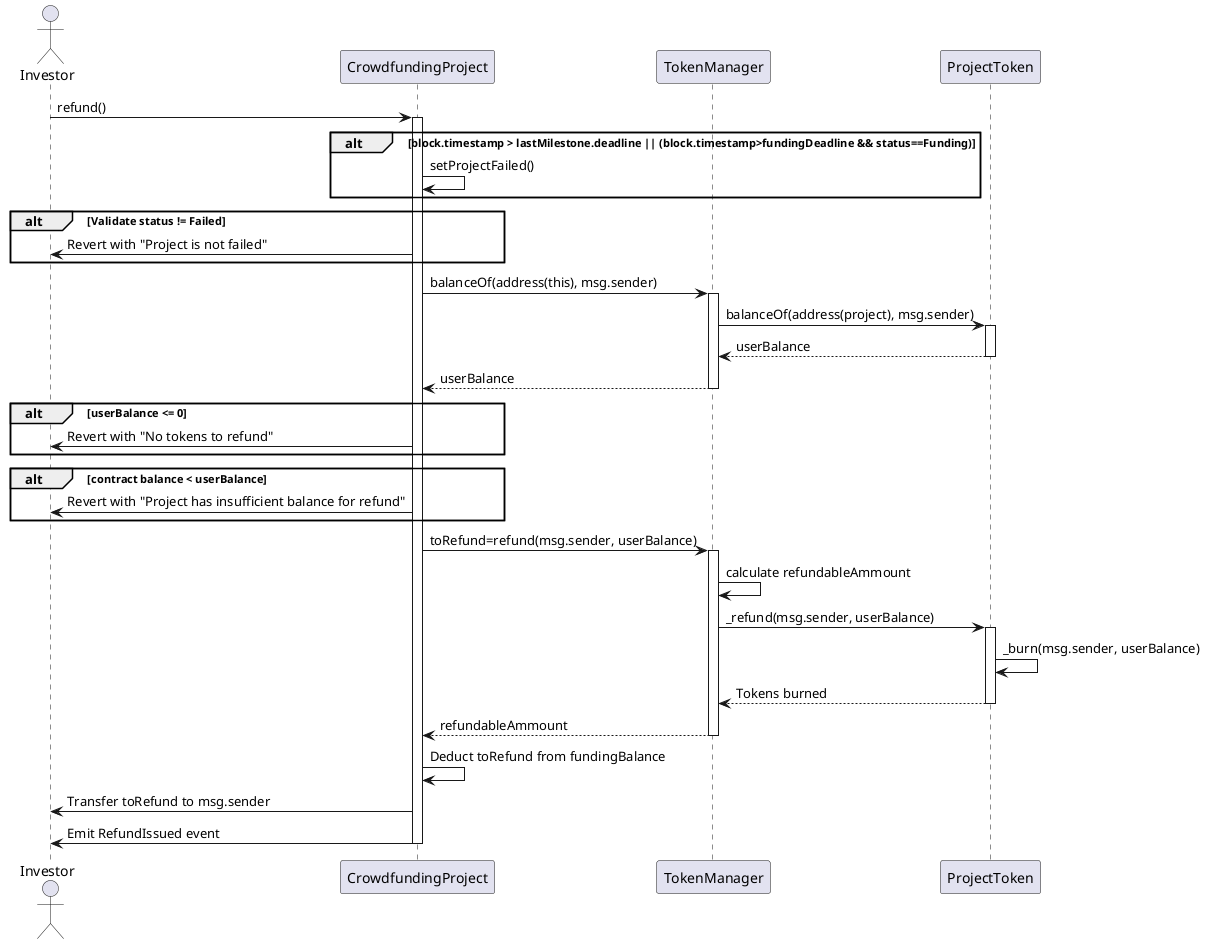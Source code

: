 @startuml
actor Investor
participant CrowdfundingProject
participant TokenManager

Investor -> CrowdfundingProject: refund()
activate CrowdfundingProject

alt block.timestamp > lastMilestone.deadline || (block.timestamp>fundingDeadline && status==Funding)
    CrowdfundingProject -> CrowdfundingProject: setProjectFailed()
end

alt Validate status != Failed
    CrowdfundingProject -> Investor: Revert with "Project is not failed"
end

CrowdfundingProject -> TokenManager: balanceOf(address(this), msg.sender)
activate TokenManager    
    TokenManager -> ProjectToken: balanceOf(address(project), msg.sender)
    activate ProjectToken
        ProjectToken --> TokenManager: userBalance
    deactivate ProjectToken
TokenManager --> CrowdfundingProject: userBalance
deactivate TokenManager

alt userBalance <= 0
    CrowdfundingProject -> Investor: Revert with "No tokens to refund"
end

alt contract balance < userBalance
    CrowdfundingProject -> Investor: Revert with "Project has insufficient balance for refund"
end

CrowdfundingProject -> TokenManager: toRefund=refund(msg.sender, userBalance)
activate TokenManager
    TokenManager -> TokenManager: calculate refundableAmmount
    TokenManager -> ProjectToken: _refund(msg.sender, userBalance)
    activate ProjectToken
        ProjectToken -> ProjectToken: _burn(msg.sender, userBalance)
        ProjectToken -->TokenManager: Tokens burned
    deactivate ProjectToken
    TokenManager --> CrowdfundingProject: refundableAmmount
deactivate TokenManager

CrowdfundingProject -> CrowdfundingProject: Deduct toRefund from fundingBalance
CrowdfundingProject -> Investor: Transfer toRefund to msg.sender

CrowdfundingProject -> Investor: Emit RefundIssued event
deactivate CrowdfundingProject
@enduml